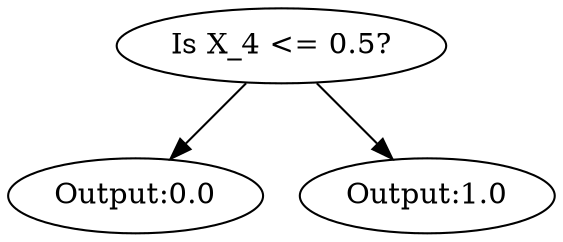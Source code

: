 // Tree Visualization
digraph {
	0 [label="Is X_4 <= 0.5?"]
	1 [label="Output:0.0"]
	0 -> 1
	2 [label="Output:1.0"]
	0 -> 2
}
